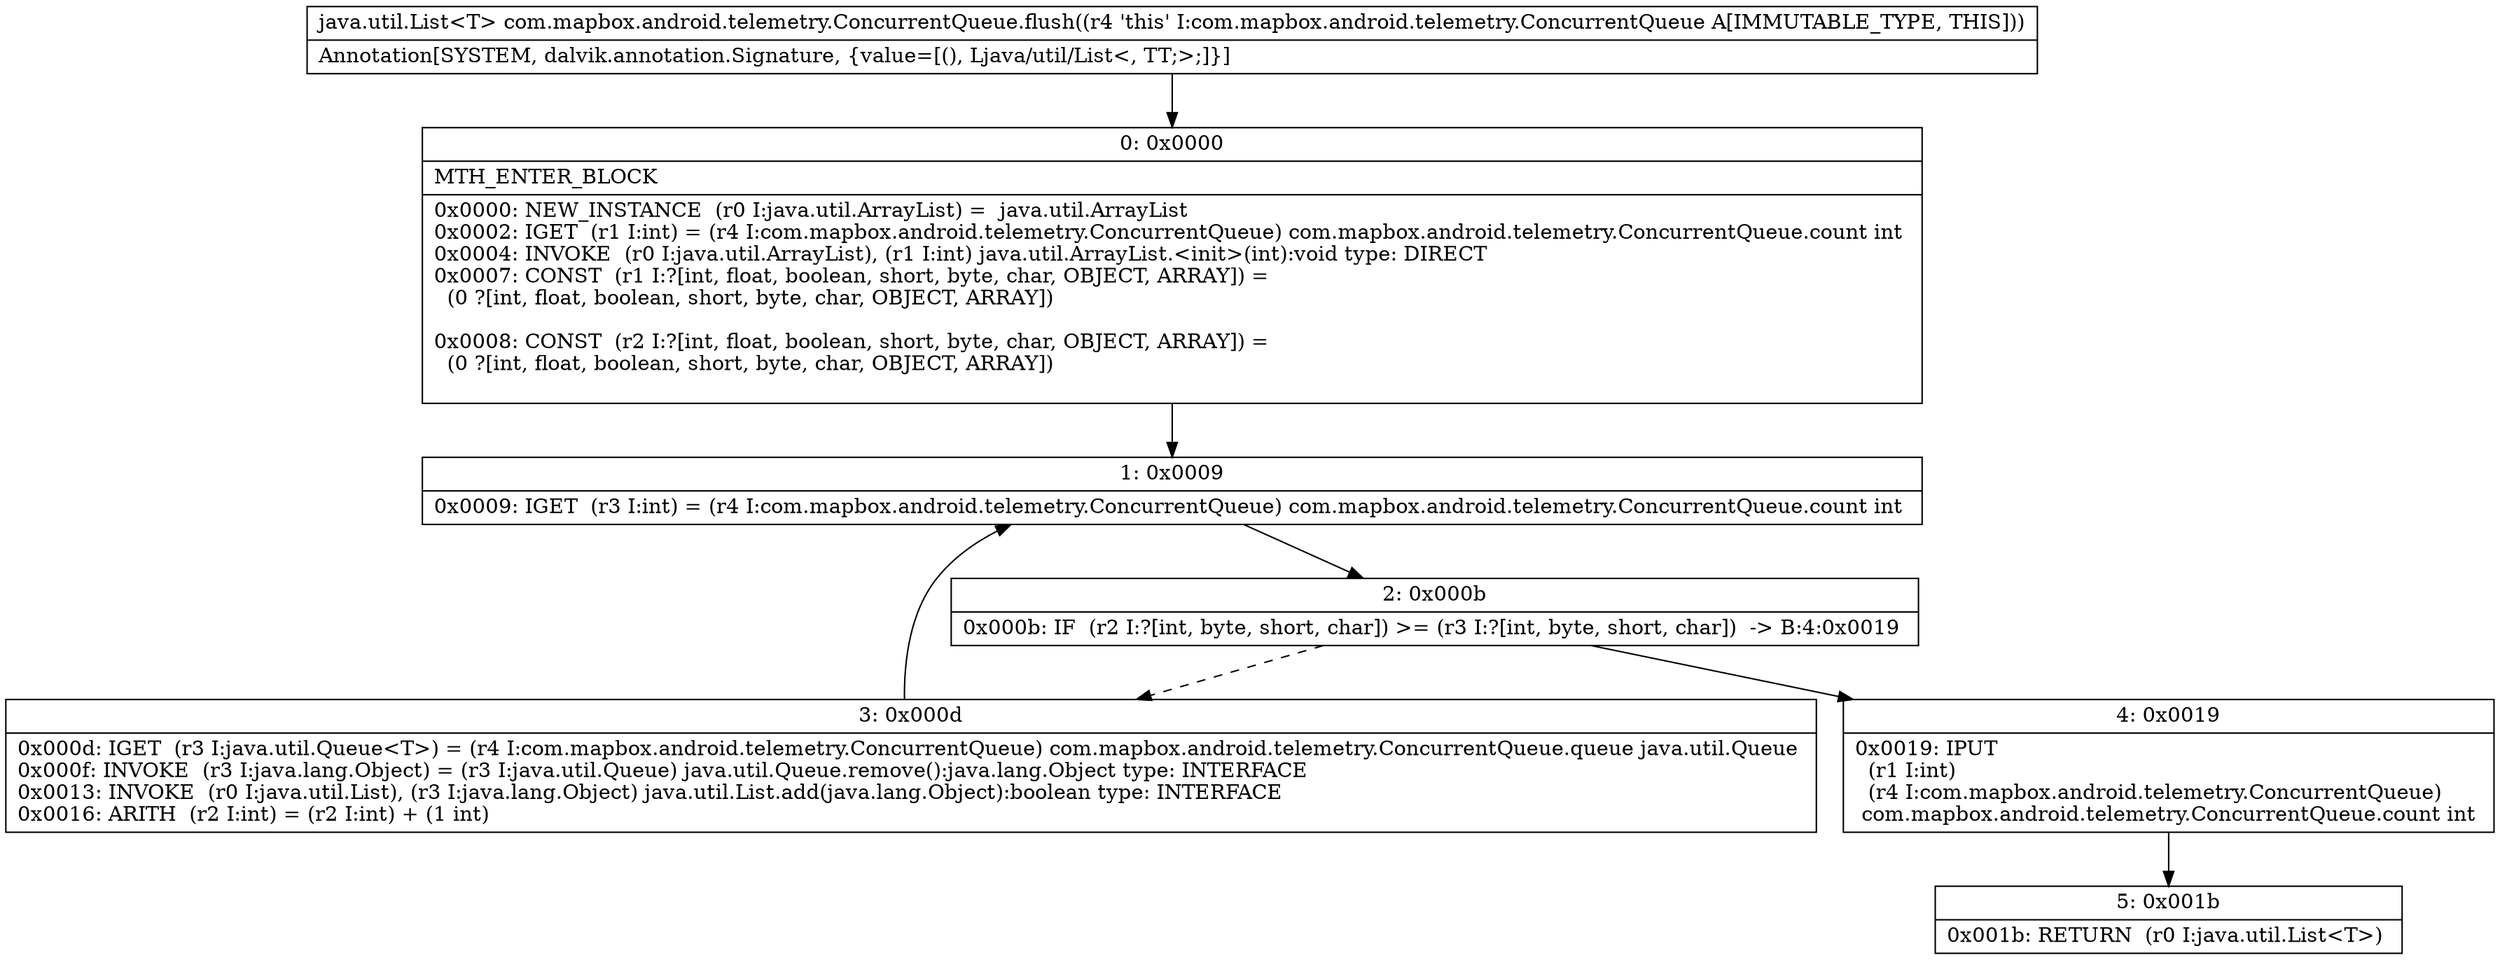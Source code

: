 digraph "CFG forcom.mapbox.android.telemetry.ConcurrentQueue.flush()Ljava\/util\/List;" {
Node_0 [shape=record,label="{0\:\ 0x0000|MTH_ENTER_BLOCK\l|0x0000: NEW_INSTANCE  (r0 I:java.util.ArrayList) =  java.util.ArrayList \l0x0002: IGET  (r1 I:int) = (r4 I:com.mapbox.android.telemetry.ConcurrentQueue) com.mapbox.android.telemetry.ConcurrentQueue.count int \l0x0004: INVOKE  (r0 I:java.util.ArrayList), (r1 I:int) java.util.ArrayList.\<init\>(int):void type: DIRECT \l0x0007: CONST  (r1 I:?[int, float, boolean, short, byte, char, OBJECT, ARRAY]) = \l  (0 ?[int, float, boolean, short, byte, char, OBJECT, ARRAY])\l \l0x0008: CONST  (r2 I:?[int, float, boolean, short, byte, char, OBJECT, ARRAY]) = \l  (0 ?[int, float, boolean, short, byte, char, OBJECT, ARRAY])\l \l}"];
Node_1 [shape=record,label="{1\:\ 0x0009|0x0009: IGET  (r3 I:int) = (r4 I:com.mapbox.android.telemetry.ConcurrentQueue) com.mapbox.android.telemetry.ConcurrentQueue.count int \l}"];
Node_2 [shape=record,label="{2\:\ 0x000b|0x000b: IF  (r2 I:?[int, byte, short, char]) \>= (r3 I:?[int, byte, short, char])  \-\> B:4:0x0019 \l}"];
Node_3 [shape=record,label="{3\:\ 0x000d|0x000d: IGET  (r3 I:java.util.Queue\<T\>) = (r4 I:com.mapbox.android.telemetry.ConcurrentQueue) com.mapbox.android.telemetry.ConcurrentQueue.queue java.util.Queue \l0x000f: INVOKE  (r3 I:java.lang.Object) = (r3 I:java.util.Queue) java.util.Queue.remove():java.lang.Object type: INTERFACE \l0x0013: INVOKE  (r0 I:java.util.List), (r3 I:java.lang.Object) java.util.List.add(java.lang.Object):boolean type: INTERFACE \l0x0016: ARITH  (r2 I:int) = (r2 I:int) + (1 int) \l}"];
Node_4 [shape=record,label="{4\:\ 0x0019|0x0019: IPUT  \l  (r1 I:int)\l  (r4 I:com.mapbox.android.telemetry.ConcurrentQueue)\l com.mapbox.android.telemetry.ConcurrentQueue.count int \l}"];
Node_5 [shape=record,label="{5\:\ 0x001b|0x001b: RETURN  (r0 I:java.util.List\<T\>) \l}"];
MethodNode[shape=record,label="{java.util.List\<T\> com.mapbox.android.telemetry.ConcurrentQueue.flush((r4 'this' I:com.mapbox.android.telemetry.ConcurrentQueue A[IMMUTABLE_TYPE, THIS]))  | Annotation[SYSTEM, dalvik.annotation.Signature, \{value=[(), Ljava\/util\/List\<, TT;\>;]\}]\l}"];
MethodNode -> Node_0;
Node_0 -> Node_1;
Node_1 -> Node_2;
Node_2 -> Node_3[style=dashed];
Node_2 -> Node_4;
Node_3 -> Node_1;
Node_4 -> Node_5;
}

